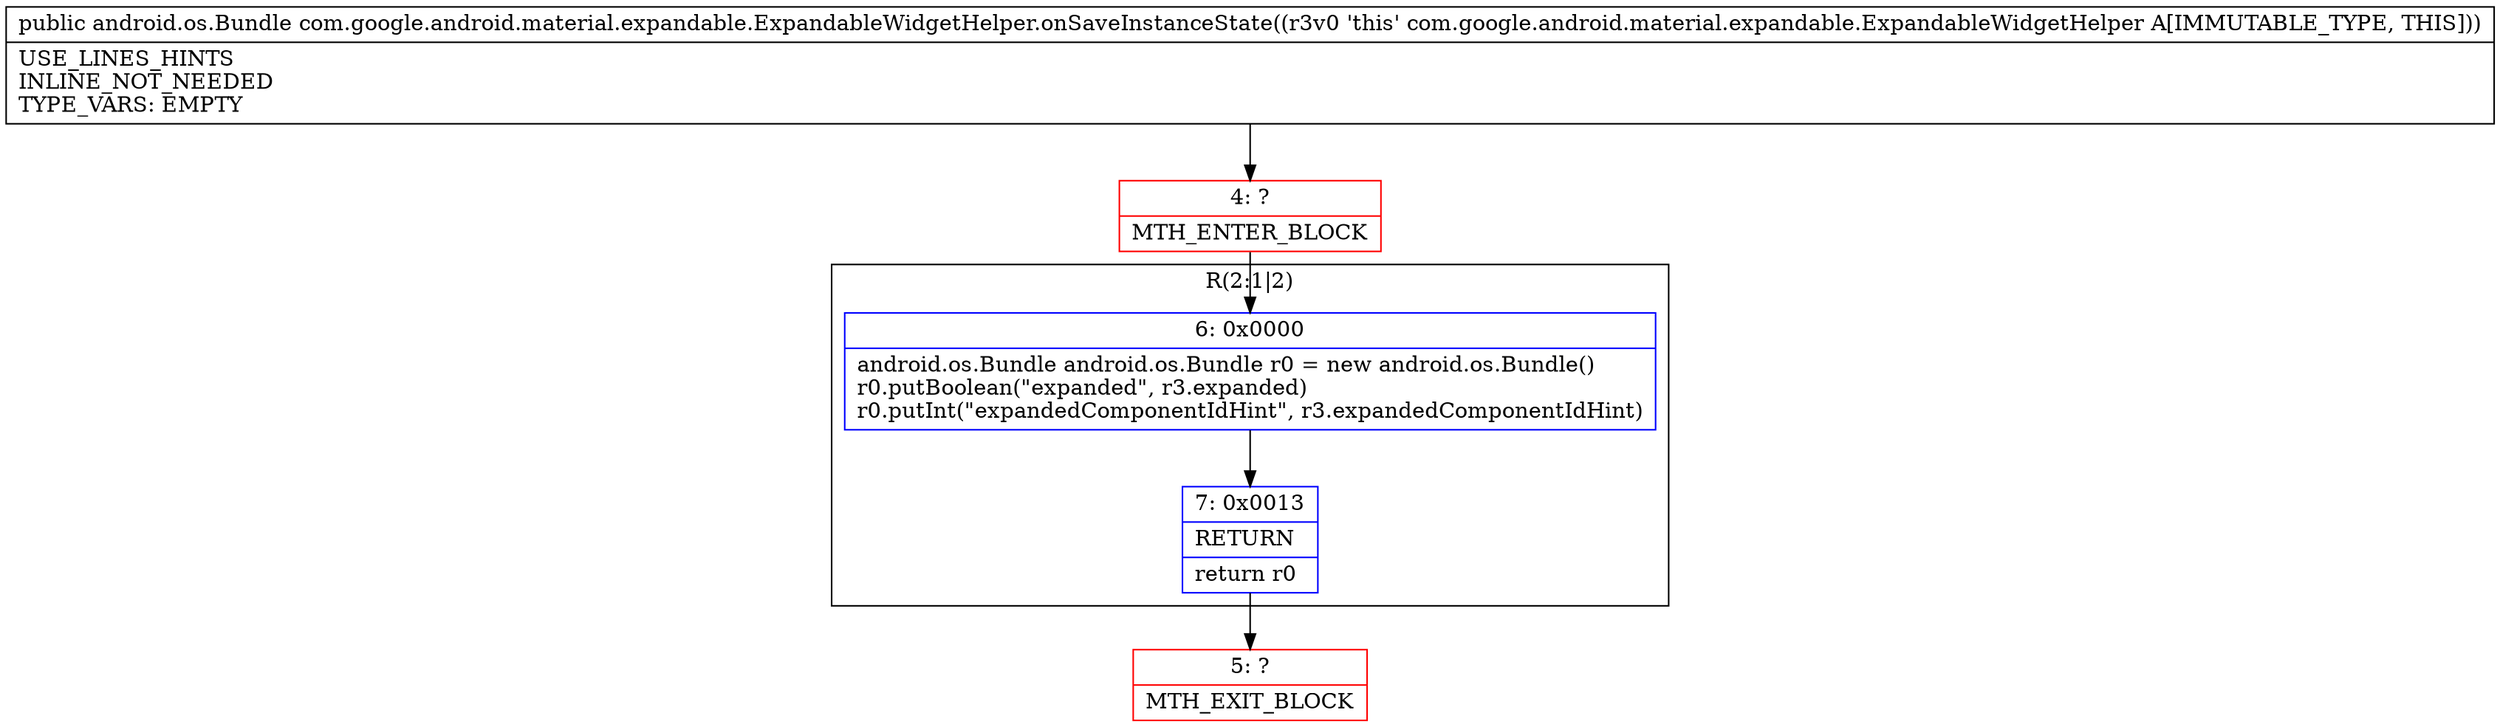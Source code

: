 digraph "CFG forcom.google.android.material.expandable.ExpandableWidgetHelper.onSaveInstanceState()Landroid\/os\/Bundle;" {
subgraph cluster_Region_277474540 {
label = "R(2:1|2)";
node [shape=record,color=blue];
Node_6 [shape=record,label="{6\:\ 0x0000|android.os.Bundle android.os.Bundle r0 = new android.os.Bundle()\lr0.putBoolean(\"expanded\", r3.expanded)\lr0.putInt(\"expandedComponentIdHint\", r3.expandedComponentIdHint)\l}"];
Node_7 [shape=record,label="{7\:\ 0x0013|RETURN\l|return r0\l}"];
}
Node_4 [shape=record,color=red,label="{4\:\ ?|MTH_ENTER_BLOCK\l}"];
Node_5 [shape=record,color=red,label="{5\:\ ?|MTH_EXIT_BLOCK\l}"];
MethodNode[shape=record,label="{public android.os.Bundle com.google.android.material.expandable.ExpandableWidgetHelper.onSaveInstanceState((r3v0 'this' com.google.android.material.expandable.ExpandableWidgetHelper A[IMMUTABLE_TYPE, THIS]))  | USE_LINES_HINTS\lINLINE_NOT_NEEDED\lTYPE_VARS: EMPTY\l}"];
MethodNode -> Node_4;Node_6 -> Node_7;
Node_7 -> Node_5;
Node_4 -> Node_6;
}

